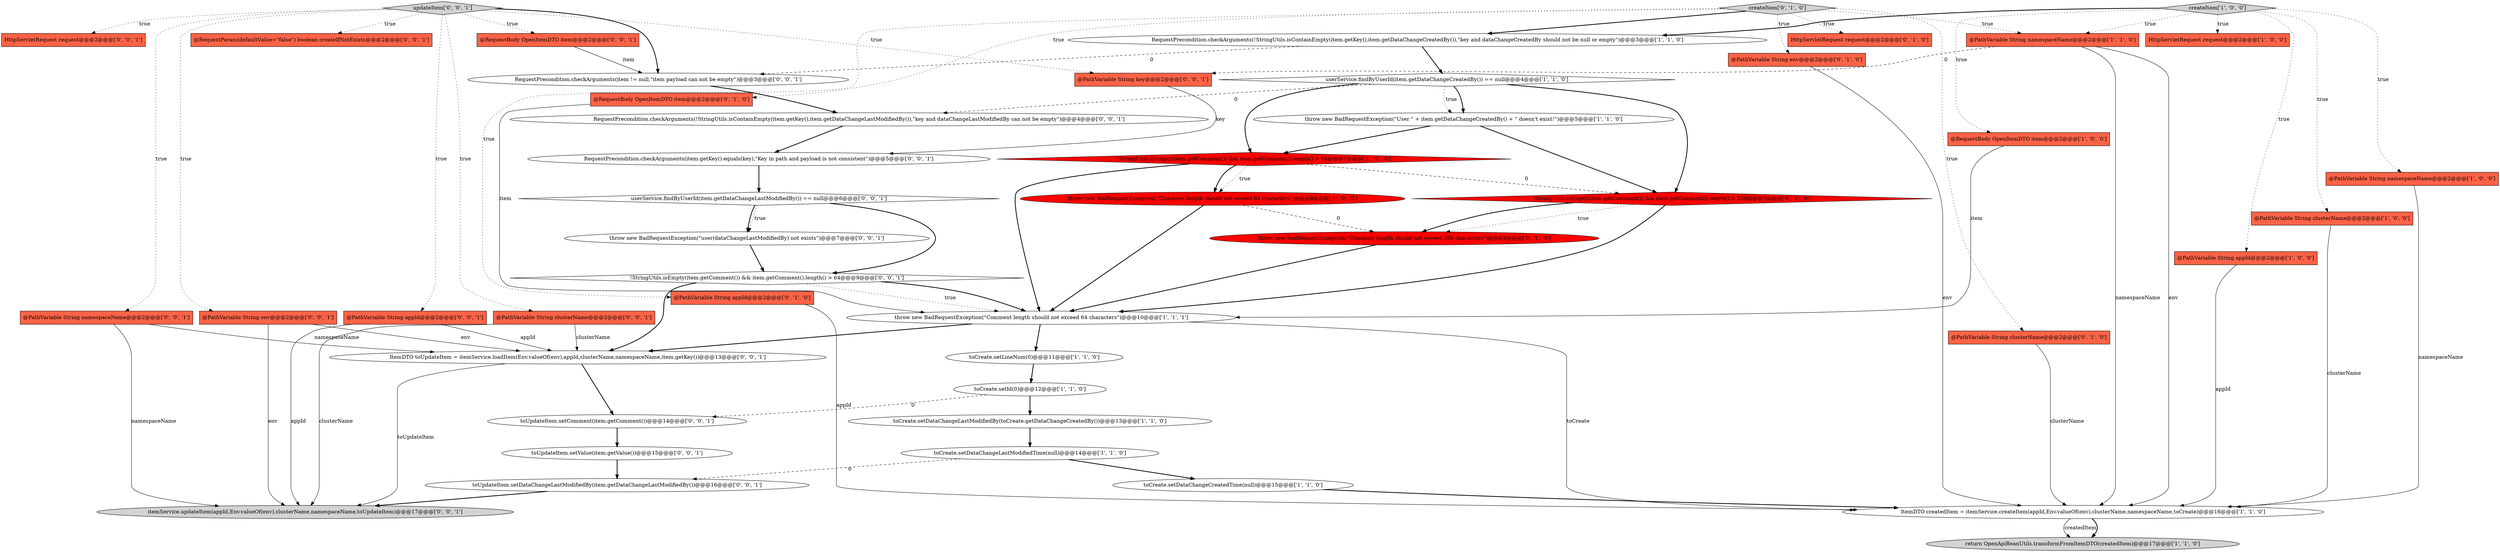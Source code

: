 digraph {
13 [style = filled, label = "throw new BadRequestException(\"Comment length should not exceed 64 characters\")@@@8@@@['1', '0', '0']", fillcolor = red, shape = ellipse image = "AAA1AAABBB1BBB"];
40 [style = filled, label = "ItemDTO toUpdateItem = itemService.loadItem(Env.valueOf(env),appId,clusterName,namespaceName,item.getKey())@@@13@@@['0', '0', '1']", fillcolor = white, shape = ellipse image = "AAA0AAABBB3BBB"];
25 [style = filled, label = "@RequestBody OpenItemDTO item@@@2@@@['0', '1', '0']", fillcolor = tomato, shape = box image = "AAA0AAABBB2BBB"];
18 [style = filled, label = "@PathVariable String namespaceName@@@2@@@['1', '1', '0']", fillcolor = tomato, shape = box image = "AAA0AAABBB1BBB"];
2 [style = filled, label = "ItemDTO createdItem = itemService.createItem(appId,Env.valueOf(env),clusterName,namespaceName,toCreate)@@@16@@@['1', '1', '0']", fillcolor = white, shape = ellipse image = "AAA0AAABBB1BBB"];
8 [style = filled, label = "HttpServletRequest request@@@2@@@['1', '0', '0']", fillcolor = tomato, shape = box image = "AAA0AAABBB1BBB"];
44 [style = filled, label = "RequestPrecondition.checkArguments(item != null,\"item payload can not be empty\")@@@3@@@['0', '0', '1']", fillcolor = white, shape = ellipse image = "AAA0AAABBB3BBB"];
28 [style = filled, label = "RequestPrecondition.checkArguments(!StringUtils.isContainEmpty(item.getKey(),item.getDataChangeLastModifiedBy()),\"key and dataChangeLastModifiedBy can not be empty\")@@@4@@@['0', '0', '1']", fillcolor = white, shape = ellipse image = "AAA0AAABBB3BBB"];
6 [style = filled, label = "!StringUtils.isEmpty(item.getComment()) && item.getComment().length() > 64@@@7@@@['1', '0', '0']", fillcolor = red, shape = diamond image = "AAA1AAABBB1BBB"];
35 [style = filled, label = "throw new BadRequestException(\"user(dataChangeLastModifiedBy) not exists\")@@@7@@@['0', '0', '1']", fillcolor = white, shape = ellipse image = "AAA0AAABBB3BBB"];
31 [style = filled, label = "HttpServletRequest request@@@2@@@['0', '0', '1']", fillcolor = tomato, shape = box image = "AAA0AAABBB3BBB"];
30 [style = filled, label = "@RequestBody OpenItemDTO item@@@2@@@['0', '0', '1']", fillcolor = tomato, shape = box image = "AAA0AAABBB3BBB"];
23 [style = filled, label = "HttpServletRequest request@@@2@@@['0', '1', '0']", fillcolor = tomato, shape = box image = "AAA0AAABBB2BBB"];
43 [style = filled, label = "userService.findByUserId(item.getDataChangeLastModifiedBy()) == null@@@6@@@['0', '0', '1']", fillcolor = white, shape = diamond image = "AAA0AAABBB3BBB"];
42 [style = filled, label = "@PathVariable String clusterName@@@2@@@['0', '0', '1']", fillcolor = tomato, shape = box image = "AAA0AAABBB3BBB"];
4 [style = filled, label = "@RequestBody OpenItemDTO item@@@2@@@['1', '0', '0']", fillcolor = tomato, shape = box image = "AAA0AAABBB1BBB"];
26 [style = filled, label = "createItem['0', '1', '0']", fillcolor = lightgray, shape = diamond image = "AAA0AAABBB2BBB"];
37 [style = filled, label = "@RequestParam(defaultValue=\"false\") boolean createIfNotExists@@@2@@@['0', '0', '1']", fillcolor = tomato, shape = box image = "AAA0AAABBB3BBB"];
19 [style = filled, label = "createItem['1', '0', '0']", fillcolor = lightgray, shape = diamond image = "AAA0AAABBB1BBB"];
15 [style = filled, label = "userService.findByUserId(item.getDataChangeCreatedBy()) == null@@@4@@@['1', '1', '0']", fillcolor = white, shape = diamond image = "AAA0AAABBB1BBB"];
33 [style = filled, label = "toUpdateItem.setValue(item.getValue())@@@15@@@['0', '0', '1']", fillcolor = white, shape = ellipse image = "AAA0AAABBB3BBB"];
5 [style = filled, label = "toCreate.setLineNum(0)@@@11@@@['1', '1', '0']", fillcolor = white, shape = ellipse image = "AAA0AAABBB1BBB"];
45 [style = filled, label = "itemService.updateItem(appId,Env.valueOf(env),clusterName,namespaceName,toUpdateItem)@@@17@@@['0', '0', '1']", fillcolor = lightgray, shape = ellipse image = "AAA0AAABBB3BBB"];
1 [style = filled, label = "RequestPrecondition.checkArguments(!StringUtils.isContainEmpty(item.getKey(),item.getDataChangeCreatedBy()),\"key and dataChangeCreatedBy should not be null or empty\")@@@3@@@['1', '1', '0']", fillcolor = white, shape = ellipse image = "AAA0AAABBB1BBB"];
7 [style = filled, label = "return OpenApiBeanUtils.transformFromItemDTO(createdItem)@@@17@@@['1', '1', '0']", fillcolor = lightgray, shape = ellipse image = "AAA0AAABBB1BBB"];
41 [style = filled, label = "@PathVariable String env@@@2@@@['0', '0', '1']", fillcolor = tomato, shape = box image = "AAA0AAABBB3BBB"];
12 [style = filled, label = "toCreate.setDataChangeLastModifiedTime(null)@@@14@@@['1', '1', '0']", fillcolor = white, shape = ellipse image = "AAA0AAABBB1BBB"];
16 [style = filled, label = "toCreate.setId(0)@@@12@@@['1', '1', '0']", fillcolor = white, shape = ellipse image = "AAA0AAABBB1BBB"];
24 [style = filled, label = "!StringUtils.isEmpty(item.getComment()) && item.getComment().length() > 256@@@7@@@['0', '1', '0']", fillcolor = red, shape = diamond image = "AAA1AAABBB2BBB"];
29 [style = filled, label = "@PathVariable String appId@@@2@@@['0', '0', '1']", fillcolor = tomato, shape = box image = "AAA0AAABBB3BBB"];
38 [style = filled, label = "!StringUtils.isEmpty(item.getComment()) && item.getComment().length() > 64@@@9@@@['0', '0', '1']", fillcolor = white, shape = diamond image = "AAA0AAABBB3BBB"];
21 [style = filled, label = "@PathVariable String env@@@2@@@['0', '1', '0']", fillcolor = tomato, shape = box image = "AAA0AAABBB2BBB"];
3 [style = filled, label = "@PathVariable String namespaceName@@@2@@@['1', '0', '0']", fillcolor = tomato, shape = box image = "AAA0AAABBB1BBB"];
47 [style = filled, label = "@PathVariable String key@@@2@@@['0', '0', '1']", fillcolor = tomato, shape = box image = "AAA0AAABBB3BBB"];
9 [style = filled, label = "throw new BadRequestException(\"Comment length should not exceed 64 characters\")@@@10@@@['1', '1', '1']", fillcolor = white, shape = ellipse image = "AAA0AAABBB1BBB"];
0 [style = filled, label = "throw new BadRequestException(\"User \" + item.getDataChangeCreatedBy() + \" doesn't exist!\")@@@5@@@['1', '1', '0']", fillcolor = white, shape = ellipse image = "AAA0AAABBB1BBB"];
10 [style = filled, label = "toCreate.setDataChangeCreatedTime(null)@@@15@@@['1', '1', '0']", fillcolor = white, shape = ellipse image = "AAA0AAABBB1BBB"];
20 [style = filled, label = "@PathVariable String appId@@@2@@@['0', '1', '0']", fillcolor = tomato, shape = box image = "AAA0AAABBB2BBB"];
27 [style = filled, label = "@PathVariable String clusterName@@@2@@@['0', '1', '0']", fillcolor = tomato, shape = box image = "AAA0AAABBB2BBB"];
36 [style = filled, label = "@PathVariable String namespaceName@@@2@@@['0', '0', '1']", fillcolor = tomato, shape = box image = "AAA0AAABBB3BBB"];
34 [style = filled, label = "toUpdateItem.setDataChangeLastModifiedBy(item.getDataChangeLastModifiedBy())@@@16@@@['0', '0', '1']", fillcolor = white, shape = ellipse image = "AAA0AAABBB3BBB"];
32 [style = filled, label = "RequestPrecondition.checkArguments(item.getKey().equals(key),\"Key in path and payload is not consistent\")@@@5@@@['0', '0', '1']", fillcolor = white, shape = ellipse image = "AAA0AAABBB3BBB"];
22 [style = filled, label = "throw new BadRequestException(\"Comment length should not exceed 256 characters\")@@@8@@@['0', '1', '0']", fillcolor = red, shape = ellipse image = "AAA1AAABBB2BBB"];
17 [style = filled, label = "@PathVariable String clusterName@@@2@@@['1', '0', '0']", fillcolor = tomato, shape = box image = "AAA0AAABBB1BBB"];
14 [style = filled, label = "@PathVariable String appId@@@2@@@['1', '0', '0']", fillcolor = tomato, shape = box image = "AAA0AAABBB1BBB"];
39 [style = filled, label = "updateItem['0', '0', '1']", fillcolor = lightgray, shape = diamond image = "AAA0AAABBB3BBB"];
11 [style = filled, label = "toCreate.setDataChangeLastModifiedBy(toCreate.getDataChangeCreatedBy())@@@13@@@['1', '1', '0']", fillcolor = white, shape = ellipse image = "AAA0AAABBB1BBB"];
46 [style = filled, label = "toUpdateItem.setComment(item.getComment())@@@14@@@['0', '0', '1']", fillcolor = white, shape = ellipse image = "AAA0AAABBB3BBB"];
25->9 [style = solid, label="item"];
47->32 [style = solid, label="key"];
39->36 [style = dotted, label="true"];
43->35 [style = dotted, label="true"];
39->47 [style = dotted, label="true"];
4->9 [style = solid, label="item"];
39->42 [style = dotted, label="true"];
1->44 [style = dashed, label="0"];
36->45 [style = solid, label="namespaceName"];
19->1 [style = bold, label=""];
12->10 [style = bold, label=""];
43->35 [style = bold, label=""];
38->9 [style = dotted, label="true"];
15->0 [style = bold, label=""];
0->24 [style = bold, label=""];
9->5 [style = bold, label=""];
35->38 [style = bold, label=""];
9->40 [style = bold, label=""];
18->2 [style = solid, label="env"];
15->28 [style = dashed, label="0"];
19->17 [style = dotted, label="true"];
6->13 [style = dotted, label="true"];
26->1 [style = bold, label=""];
22->9 [style = bold, label=""];
26->20 [style = dotted, label="true"];
11->12 [style = bold, label=""];
26->23 [style = dotted, label="true"];
20->2 [style = solid, label="appId"];
39->29 [style = dotted, label="true"];
19->4 [style = dotted, label="true"];
19->3 [style = dotted, label="true"];
24->22 [style = dotted, label="true"];
17->2 [style = solid, label="clusterName"];
46->33 [style = bold, label=""];
26->18 [style = dotted, label="true"];
10->2 [style = bold, label=""];
29->40 [style = solid, label="appId"];
12->34 [style = dashed, label="0"];
41->40 [style = solid, label="env"];
14->2 [style = solid, label="appId"];
42->45 [style = solid, label="clusterName"];
39->31 [style = dotted, label="true"];
26->27 [style = dotted, label="true"];
19->18 [style = dotted, label="true"];
38->9 [style = bold, label=""];
27->2 [style = solid, label="clusterName"];
39->30 [style = dotted, label="true"];
29->45 [style = solid, label="appId"];
15->0 [style = dotted, label="true"];
19->8 [style = dotted, label="true"];
9->2 [style = solid, label="toCreate"];
28->32 [style = bold, label=""];
5->16 [style = bold, label=""];
39->37 [style = dotted, label="true"];
42->40 [style = solid, label="clusterName"];
43->38 [style = bold, label=""];
6->13 [style = bold, label=""];
2->7 [style = solid, label="createdItem"];
13->9 [style = bold, label=""];
30->44 [style = solid, label="item"];
38->40 [style = bold, label=""];
41->45 [style = solid, label="env"];
24->9 [style = bold, label=""];
3->2 [style = solid, label="namespaceName"];
19->14 [style = dotted, label="true"];
18->47 [style = dashed, label="0"];
16->11 [style = bold, label=""];
39->44 [style = bold, label=""];
0->6 [style = bold, label=""];
26->25 [style = dotted, label="true"];
1->15 [style = bold, label=""];
34->45 [style = bold, label=""];
15->6 [style = bold, label=""];
32->43 [style = bold, label=""];
18->2 [style = solid, label="namespaceName"];
24->22 [style = bold, label=""];
36->40 [style = solid, label="namespaceName"];
16->46 [style = dashed, label="0"];
40->46 [style = bold, label=""];
26->21 [style = dotted, label="true"];
6->24 [style = dashed, label="0"];
44->28 [style = bold, label=""];
15->24 [style = bold, label=""];
39->41 [style = dotted, label="true"];
40->45 [style = solid, label="toUpdateItem"];
2->7 [style = bold, label=""];
6->9 [style = bold, label=""];
33->34 [style = bold, label=""];
21->2 [style = solid, label="env"];
13->22 [style = dashed, label="0"];
}
